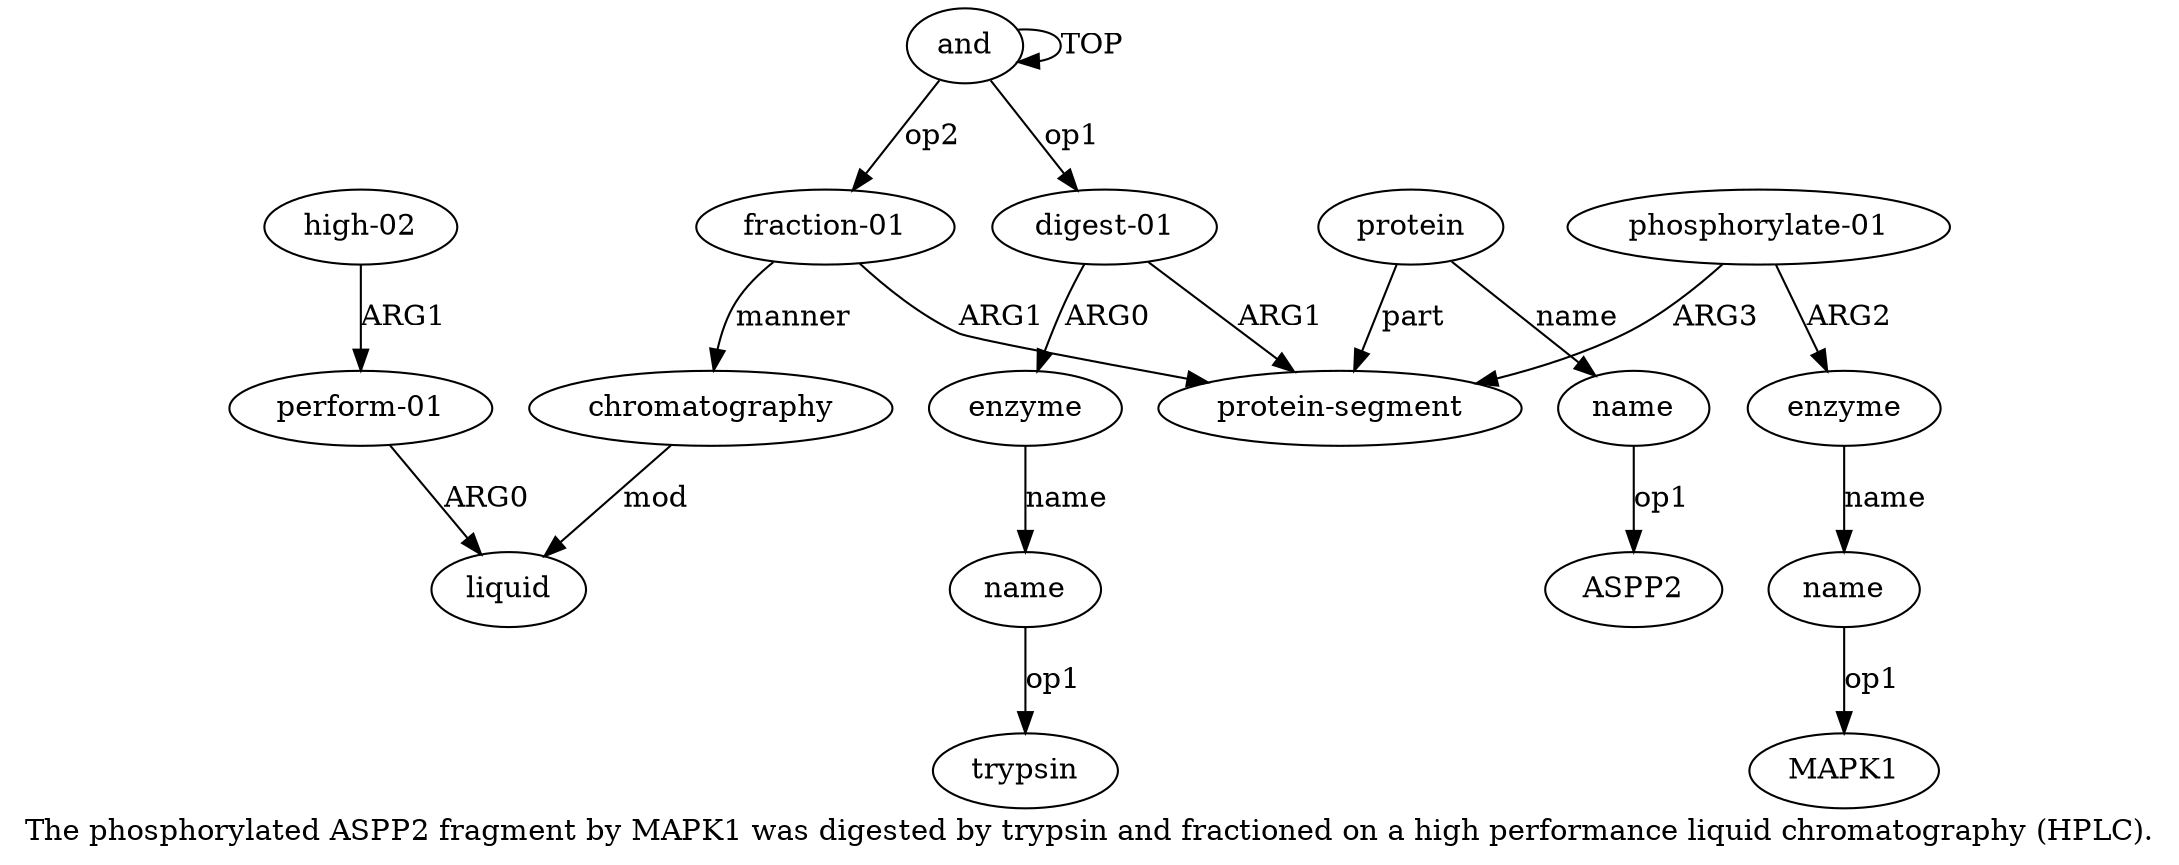 digraph  {
	graph [label="The phosphorylated ASPP2 fragment by MAPK1 was digested by trypsin and fractioned on a high performance liquid chromatography (HPLC)\
."];
	node [label="\N"];
	a14	 [color=black,
		gold_ind=14,
		gold_label="high-02",
		label="high-02",
		test_ind=14,
		test_label="high-02"];
	a13	 [color=black,
		gold_ind=13,
		gold_label="perform-01",
		label="perform-01",
		test_ind=13,
		test_label="perform-01"];
	a14 -> a13 [key=0,
	color=black,
	gold_label=ARG1,
	label=ARG1,
	test_label=ARG1];
a11 [color=black,
	gold_ind=11,
	gold_label=chromatography,
	label=chromatography,
	test_ind=11,
	test_label=chromatography];
a12 [color=black,
	gold_ind=12,
	gold_label=liquid,
	label=liquid,
	test_ind=12,
	test_label=liquid];
a11 -> a12 [key=0,
color=black,
gold_label=mod,
label=mod,
test_label=mod];
a10 [color=black,
gold_ind=10,
gold_label="fraction-01",
label="fraction-01",
test_ind=10,
test_label="fraction-01"];
a10 -> a11 [key=0,
color=black,
gold_label=manner,
label=manner,
test_label=manner];
a4 [color=black,
gold_ind=4,
gold_label="protein-segment",
label="protein-segment",
test_ind=4,
test_label="protein-segment"];
a10 -> a4 [key=0,
color=black,
gold_label=ARG1,
label=ARG1,
test_label=ARG1];
a13 -> a12 [key=0,
color=black,
gold_label=ARG0,
label=ARG0,
test_label=ARG0];
"a3 trypsin" [color=black,
gold_ind=-1,
gold_label=trypsin,
label=trypsin,
test_ind=-1,
test_label=trypsin];
"a9 MAPK1" [color=black,
gold_ind=-1,
gold_label=MAPK1,
label=MAPK1,
test_ind=-1,
test_label=MAPK1];
a1 [color=black,
gold_ind=1,
gold_label="digest-01",
label="digest-01",
test_ind=1,
test_label="digest-01"];
a2 [color=black,
gold_ind=2,
gold_label=enzyme,
label=enzyme,
test_ind=2,
test_label=enzyme];
a1 -> a2 [key=0,
color=black,
gold_label=ARG0,
label=ARG0,
test_label=ARG0];
a1 -> a4 [key=0,
color=black,
gold_label=ARG1,
label=ARG1,
test_label=ARG1];
a0 [color=black,
gold_ind=0,
gold_label=and,
label=and,
test_ind=0,
test_label=and];
a0 -> a10 [key=0,
color=black,
gold_label=op2,
label=op2,
test_label=op2];
a0 -> a1 [key=0,
color=black,
gold_label=op1,
label=op1,
test_label=op1];
a0 -> a0 [key=0,
color=black,
gold_label=TOP,
label=TOP,
test_label=TOP];
a3 [color=black,
gold_ind=3,
gold_label=name,
label=name,
test_ind=3,
test_label=name];
a3 -> "a3 trypsin" [key=0,
color=black,
gold_label=op1,
label=op1,
test_label=op1];
a2 -> a3 [key=0,
color=black,
gold_label=name,
label=name,
test_label=name];
a5 [color=black,
gold_ind=5,
gold_label=protein,
label=protein,
test_ind=5,
test_label=protein];
a5 -> a4 [key=0,
color=black,
gold_label=part,
label=part,
test_label=part];
a6 [color=black,
gold_ind=6,
gold_label=name,
label=name,
test_ind=6,
test_label=name];
a5 -> a6 [key=0,
color=black,
gold_label=name,
label=name,
test_label=name];
a7 [color=black,
gold_ind=7,
gold_label="phosphorylate-01",
label="phosphorylate-01",
test_ind=7,
test_label="phosphorylate-01"];
a7 -> a4 [key=0,
color=black,
gold_label=ARG3,
label=ARG3,
test_label=ARG3];
a8 [color=black,
gold_ind=8,
gold_label=enzyme,
label=enzyme,
test_ind=8,
test_label=enzyme];
a7 -> a8 [key=0,
color=black,
gold_label=ARG2,
label=ARG2,
test_label=ARG2];
"a6 ASPP2" [color=black,
gold_ind=-1,
gold_label=ASPP2,
label=ASPP2,
test_ind=-1,
test_label=ASPP2];
a6 -> "a6 ASPP2" [key=0,
color=black,
gold_label=op1,
label=op1,
test_label=op1];
a9 [color=black,
gold_ind=9,
gold_label=name,
label=name,
test_ind=9,
test_label=name];
a9 -> "a9 MAPK1" [key=0,
color=black,
gold_label=op1,
label=op1,
test_label=op1];
a8 -> a9 [key=0,
color=black,
gold_label=name,
label=name,
test_label=name];
}
